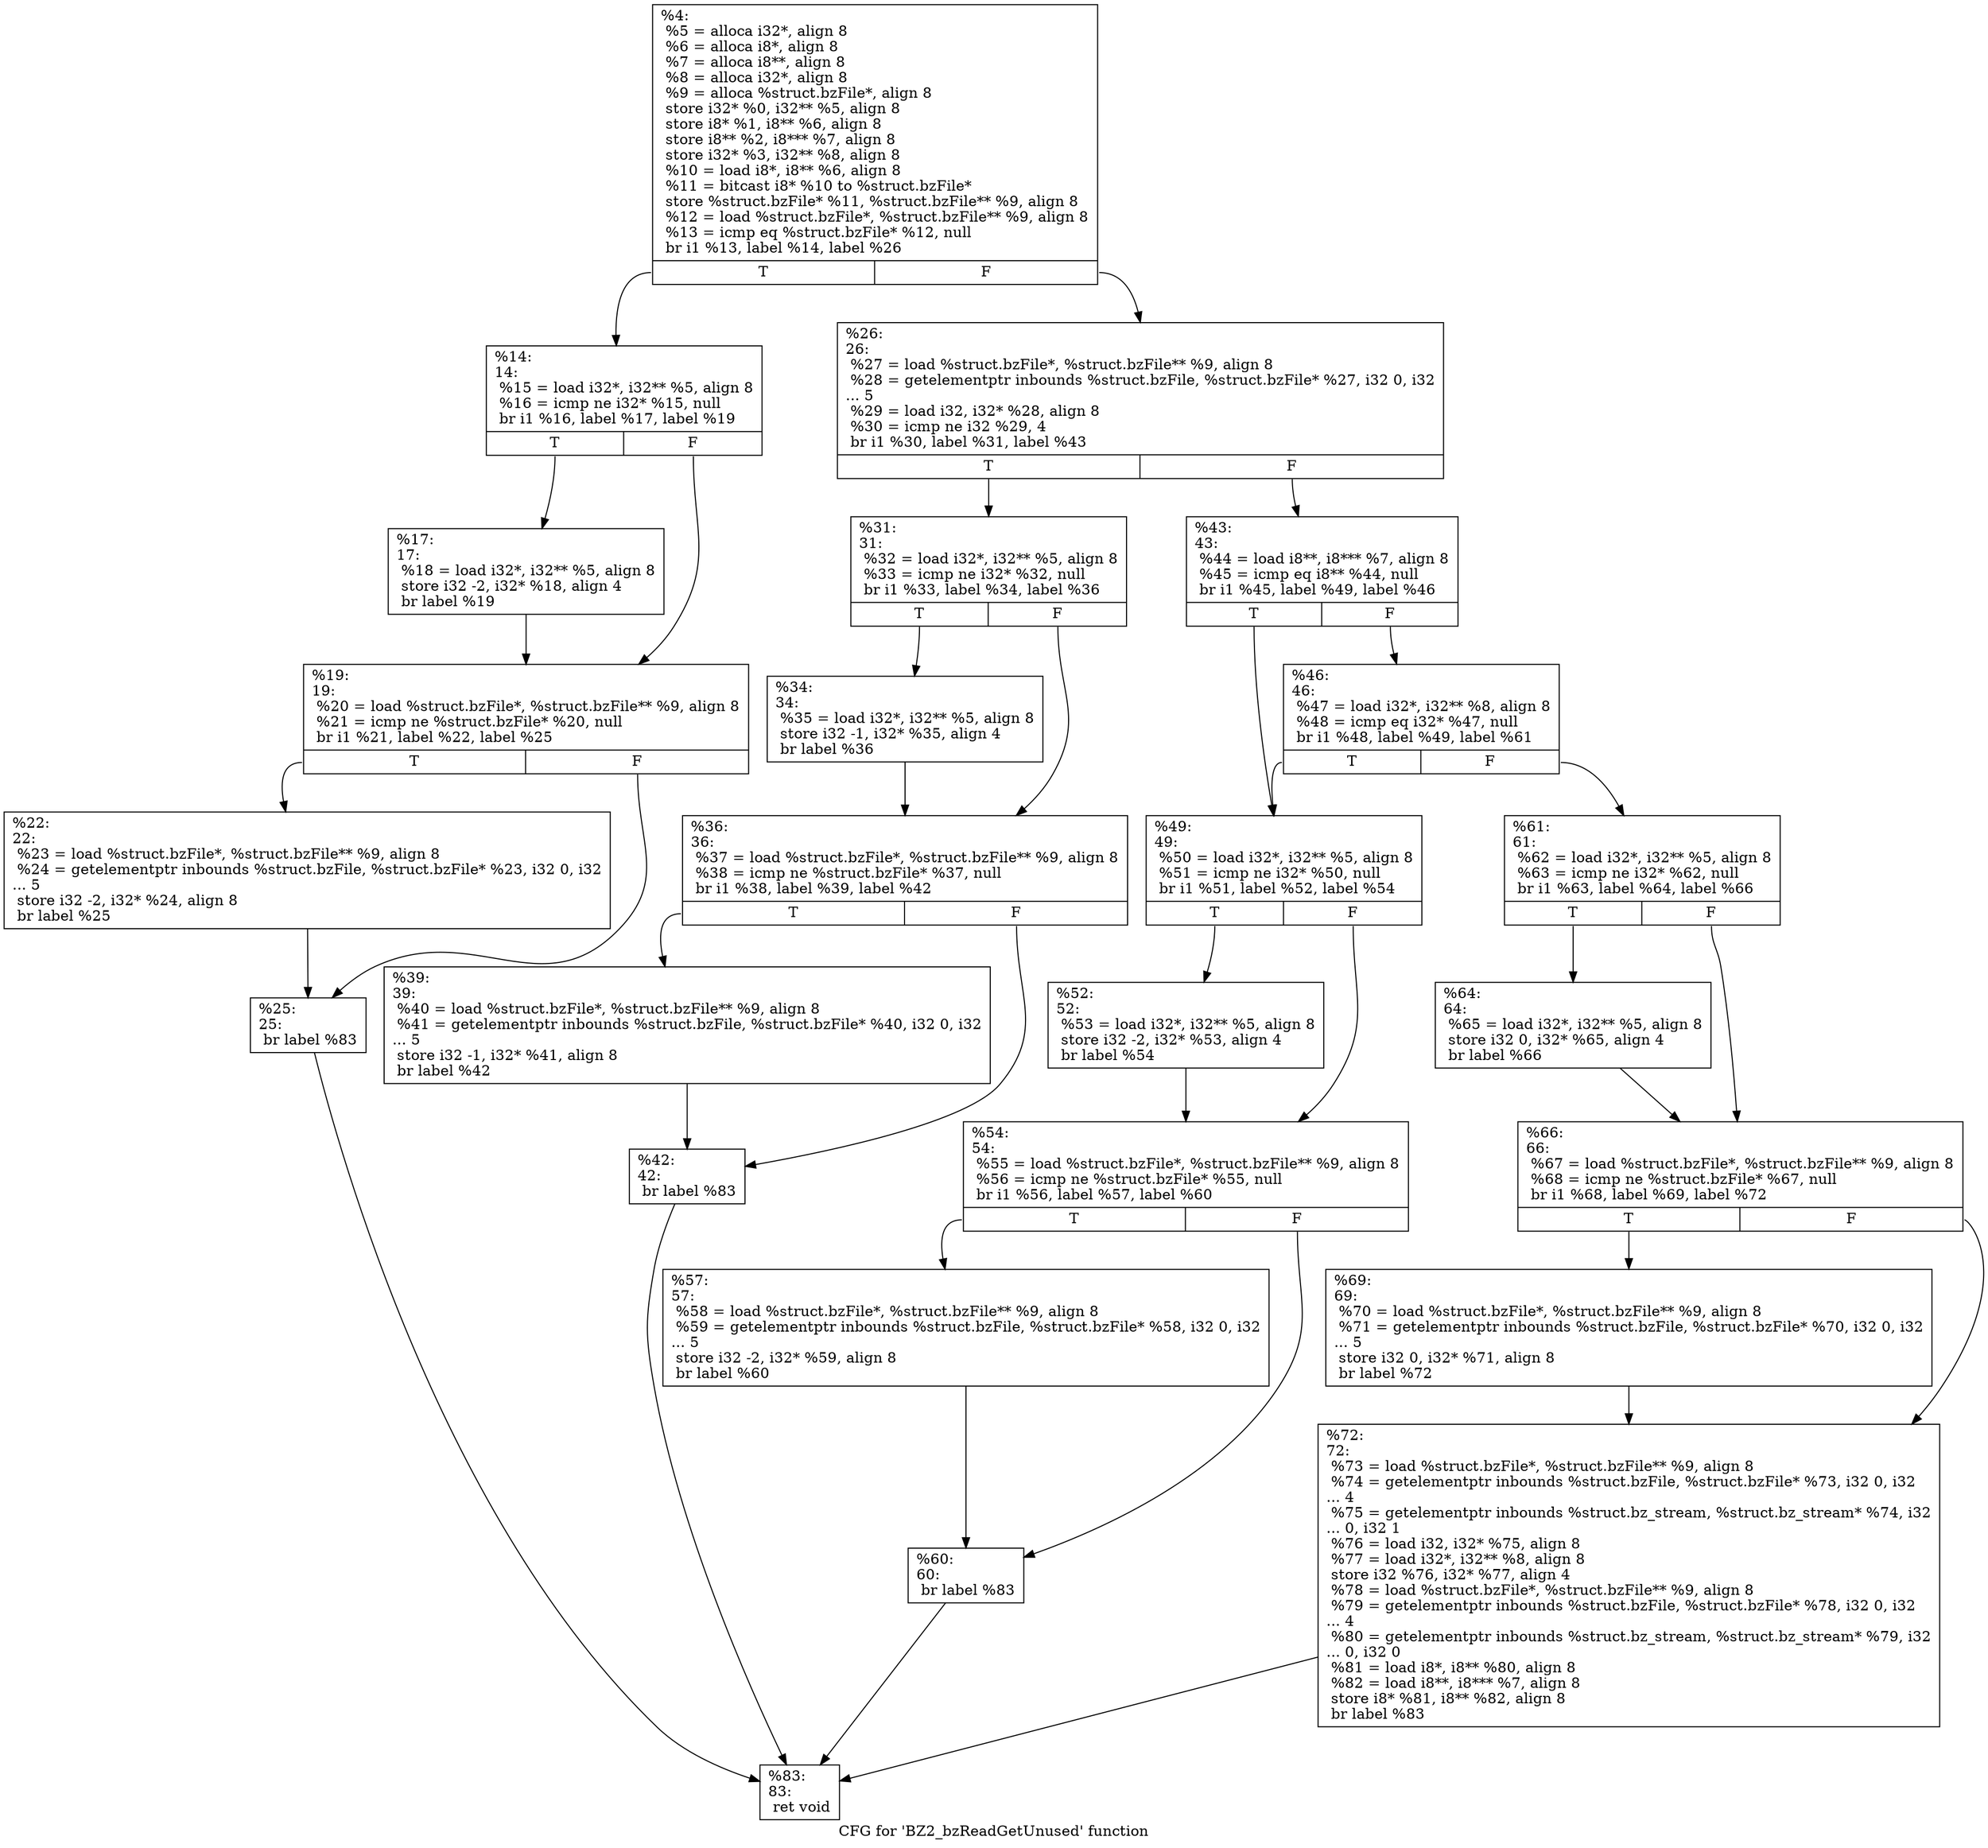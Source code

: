 digraph "CFG for 'BZ2_bzReadGetUnused' function" {
	label="CFG for 'BZ2_bzReadGetUnused' function";

	Node0xc9fe30 [shape=record,label="{%4:\l  %5 = alloca i32*, align 8\l  %6 = alloca i8*, align 8\l  %7 = alloca i8**, align 8\l  %8 = alloca i32*, align 8\l  %9 = alloca %struct.bzFile*, align 8\l  store i32* %0, i32** %5, align 8\l  store i8* %1, i8** %6, align 8\l  store i8** %2, i8*** %7, align 8\l  store i32* %3, i32** %8, align 8\l  %10 = load i8*, i8** %6, align 8\l  %11 = bitcast i8* %10 to %struct.bzFile*\l  store %struct.bzFile* %11, %struct.bzFile** %9, align 8\l  %12 = load %struct.bzFile*, %struct.bzFile** %9, align 8\l  %13 = icmp eq %struct.bzFile* %12, null\l  br i1 %13, label %14, label %26\l|{<s0>T|<s1>F}}"];
	Node0xc9fe30:s0 -> Node0xc9fe80;
	Node0xc9fe30:s1 -> Node0xca04f0;
	Node0xc9fe80 [shape=record,label="{%14:\l14:                                               \l  %15 = load i32*, i32** %5, align 8\l  %16 = icmp ne i32* %15, null\l  br i1 %16, label %17, label %19\l|{<s0>T|<s1>F}}"];
	Node0xc9fe80:s0 -> Node0xca06a0;
	Node0xc9fe80:s1 -> Node0xca06f0;
	Node0xca06a0 [shape=record,label="{%17:\l17:                                               \l  %18 = load i32*, i32** %5, align 8\l  store i32 -2, i32* %18, align 4\l  br label %19\l}"];
	Node0xca06a0 -> Node0xca06f0;
	Node0xca06f0 [shape=record,label="{%19:\l19:                                               \l  %20 = load %struct.bzFile*, %struct.bzFile** %9, align 8\l  %21 = icmp ne %struct.bzFile* %20, null\l  br i1 %21, label %22, label %25\l|{<s0>T|<s1>F}}"];
	Node0xca06f0:s0 -> Node0xca0950;
	Node0xca06f0:s1 -> Node0xca09a0;
	Node0xca0950 [shape=record,label="{%22:\l22:                                               \l  %23 = load %struct.bzFile*, %struct.bzFile** %9, align 8\l  %24 = getelementptr inbounds %struct.bzFile, %struct.bzFile* %23, i32 0, i32\l... 5\l  store i32 -2, i32* %24, align 8\l  br label %25\l}"];
	Node0xca0950 -> Node0xca09a0;
	Node0xca09a0 [shape=record,label="{%25:\l25:                                               \l  br label %83\l}"];
	Node0xca09a0 -> Node0xca0c60;
	Node0xca04f0 [shape=record,label="{%26:\l26:                                               \l  %27 = load %struct.bzFile*, %struct.bzFile** %9, align 8\l  %28 = getelementptr inbounds %struct.bzFile, %struct.bzFile* %27, i32 0, i32\l... 5\l  %29 = load i32, i32* %28, align 8\l  %30 = icmp ne i32 %29, 4\l  br i1 %30, label %31, label %43\l|{<s0>T|<s1>F}}"];
	Node0xca04f0:s0 -> Node0xca0ee0;
	Node0xca04f0:s1 -> Node0xca0f30;
	Node0xca0ee0 [shape=record,label="{%31:\l31:                                               \l  %32 = load i32*, i32** %5, align 8\l  %33 = icmp ne i32* %32, null\l  br i1 %33, label %34, label %36\l|{<s0>T|<s1>F}}"];
	Node0xca0ee0:s0 -> Node0xca10e0;
	Node0xca0ee0:s1 -> Node0xca1130;
	Node0xca10e0 [shape=record,label="{%34:\l34:                                               \l  %35 = load i32*, i32** %5, align 8\l  store i32 -1, i32* %35, align 4\l  br label %36\l}"];
	Node0xca10e0 -> Node0xca1130;
	Node0xca1130 [shape=record,label="{%36:\l36:                                               \l  %37 = load %struct.bzFile*, %struct.bzFile** %9, align 8\l  %38 = icmp ne %struct.bzFile* %37, null\l  br i1 %38, label %39, label %42\l|{<s0>T|<s1>F}}"];
	Node0xca1130:s0 -> Node0xca1420;
	Node0xca1130:s1 -> Node0xca1470;
	Node0xca1420 [shape=record,label="{%39:\l39:                                               \l  %40 = load %struct.bzFile*, %struct.bzFile** %9, align 8\l  %41 = getelementptr inbounds %struct.bzFile, %struct.bzFile* %40, i32 0, i32\l... 5\l  store i32 -1, i32* %41, align 8\l  br label %42\l}"];
	Node0xca1420 -> Node0xca1470;
	Node0xca1470 [shape=record,label="{%42:\l42:                                               \l  br label %83\l}"];
	Node0xca1470 -> Node0xca0c60;
	Node0xca0f30 [shape=record,label="{%43:\l43:                                               \l  %44 = load i8**, i8*** %7, align 8\l  %45 = icmp eq i8** %44, null\l  br i1 %45, label %49, label %46\l|{<s0>T|<s1>F}}"];
	Node0xca0f30:s0 -> Node0xca1860;
	Node0xca0f30:s1 -> Node0xca18b0;
	Node0xca18b0 [shape=record,label="{%46:\l46:                                               \l  %47 = load i32*, i32** %8, align 8\l  %48 = icmp eq i32* %47, null\l  br i1 %48, label %49, label %61\l|{<s0>T|<s1>F}}"];
	Node0xca18b0:s0 -> Node0xca1860;
	Node0xca18b0:s1 -> Node0xca1a60;
	Node0xca1860 [shape=record,label="{%49:\l49:                                               \l  %50 = load i32*, i32** %5, align 8\l  %51 = icmp ne i32* %50, null\l  br i1 %51, label %52, label %54\l|{<s0>T|<s1>F}}"];
	Node0xca1860:s0 -> Node0xca1c10;
	Node0xca1860:s1 -> Node0xca1c60;
	Node0xca1c10 [shape=record,label="{%52:\l52:                                               \l  %53 = load i32*, i32** %5, align 8\l  store i32 -2, i32* %53, align 4\l  br label %54\l}"];
	Node0xca1c10 -> Node0xca1c60;
	Node0xca1c60 [shape=record,label="{%54:\l54:                                               \l  %55 = load %struct.bzFile*, %struct.bzFile** %9, align 8\l  %56 = icmp ne %struct.bzFile* %55, null\l  br i1 %56, label %57, label %60\l|{<s0>T|<s1>F}}"];
	Node0xca1c60:s0 -> Node0xca1f50;
	Node0xca1c60:s1 -> Node0xca1fa0;
	Node0xca1f50 [shape=record,label="{%57:\l57:                                               \l  %58 = load %struct.bzFile*, %struct.bzFile** %9, align 8\l  %59 = getelementptr inbounds %struct.bzFile, %struct.bzFile* %58, i32 0, i32\l... 5\l  store i32 -2, i32* %59, align 8\l  br label %60\l}"];
	Node0xca1f50 -> Node0xca1fa0;
	Node0xca1fa0 [shape=record,label="{%60:\l60:                                               \l  br label %83\l}"];
	Node0xca1fa0 -> Node0xca0c60;
	Node0xca1a60 [shape=record,label="{%61:\l61:                                               \l  %62 = load i32*, i32** %5, align 8\l  %63 = icmp ne i32* %62, null\l  br i1 %63, label %64, label %66\l|{<s0>T|<s1>F}}"];
	Node0xca1a60:s0 -> Node0xca2390;
	Node0xca1a60:s1 -> Node0xca23e0;
	Node0xca2390 [shape=record,label="{%64:\l64:                                               \l  %65 = load i32*, i32** %5, align 8\l  store i32 0, i32* %65, align 4\l  br label %66\l}"];
	Node0xca2390 -> Node0xca23e0;
	Node0xca23e0 [shape=record,label="{%66:\l66:                                               \l  %67 = load %struct.bzFile*, %struct.bzFile** %9, align 8\l  %68 = icmp ne %struct.bzFile* %67, null\l  br i1 %68, label %69, label %72\l|{<s0>T|<s1>F}}"];
	Node0xca23e0:s0 -> Node0xca26d0;
	Node0xca23e0:s1 -> Node0xca2720;
	Node0xca26d0 [shape=record,label="{%69:\l69:                                               \l  %70 = load %struct.bzFile*, %struct.bzFile** %9, align 8\l  %71 = getelementptr inbounds %struct.bzFile, %struct.bzFile* %70, i32 0, i32\l... 5\l  store i32 0, i32* %71, align 8\l  br label %72\l}"];
	Node0xca26d0 -> Node0xca2720;
	Node0xca2720 [shape=record,label="{%72:\l72:                                               \l  %73 = load %struct.bzFile*, %struct.bzFile** %9, align 8\l  %74 = getelementptr inbounds %struct.bzFile, %struct.bzFile* %73, i32 0, i32\l... 4\l  %75 = getelementptr inbounds %struct.bz_stream, %struct.bz_stream* %74, i32\l... 0, i32 1\l  %76 = load i32, i32* %75, align 8\l  %77 = load i32*, i32** %8, align 8\l  store i32 %76, i32* %77, align 4\l  %78 = load %struct.bzFile*, %struct.bzFile** %9, align 8\l  %79 = getelementptr inbounds %struct.bzFile, %struct.bzFile* %78, i32 0, i32\l... 4\l  %80 = getelementptr inbounds %struct.bz_stream, %struct.bz_stream* %79, i32\l... 0, i32 0\l  %81 = load i8*, i8** %80, align 8\l  %82 = load i8**, i8*** %7, align 8\l  store i8* %81, i8** %82, align 8\l  br label %83\l}"];
	Node0xca2720 -> Node0xca0c60;
	Node0xca0c60 [shape=record,label="{%83:\l83:                                               \l  ret void\l}"];
}
